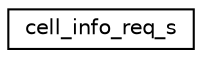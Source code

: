 digraph "Graphical Class Hierarchy"
{
 // LATEX_PDF_SIZE
  edge [fontname="Helvetica",fontsize="10",labelfontname="Helvetica",labelfontsize="10"];
  node [fontname="Helvetica",fontsize="10",shape=record];
  rankdir="LR";
  Node0 [label="cell_info_req_s",height=0.2,width=0.4,color="black", fillcolor="white", style="filled",URL="$structcell__info__req__s.html",tooltip=" "];
}
